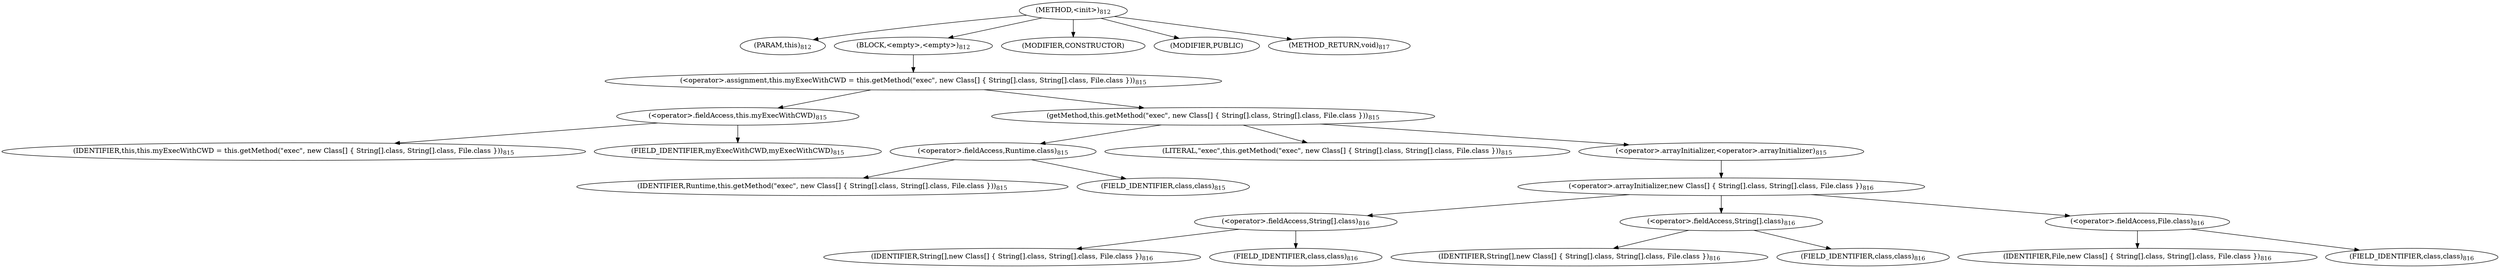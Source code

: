 digraph "&lt;init&gt;" {  
"1620" [label = <(METHOD,&lt;init&gt;)<SUB>812</SUB>> ]
"1621" [label = <(PARAM,this)<SUB>812</SUB>> ]
"1622" [label = <(BLOCK,&lt;empty&gt;,&lt;empty&gt;)<SUB>812</SUB>> ]
"1623" [label = <(&lt;operator&gt;.assignment,this.myExecWithCWD = this.getMethod(&quot;exec&quot;, new Class[] { String[].class, String[].class, File.class }))<SUB>815</SUB>> ]
"1624" [label = <(&lt;operator&gt;.fieldAccess,this.myExecWithCWD)<SUB>815</SUB>> ]
"1625" [label = <(IDENTIFIER,this,this.myExecWithCWD = this.getMethod(&quot;exec&quot;, new Class[] { String[].class, String[].class, File.class }))<SUB>815</SUB>> ]
"1626" [label = <(FIELD_IDENTIFIER,myExecWithCWD,myExecWithCWD)<SUB>815</SUB>> ]
"1627" [label = <(getMethod,this.getMethod(&quot;exec&quot;, new Class[] { String[].class, String[].class, File.class }))<SUB>815</SUB>> ]
"1628" [label = <(&lt;operator&gt;.fieldAccess,Runtime.class)<SUB>815</SUB>> ]
"1629" [label = <(IDENTIFIER,Runtime,this.getMethod(&quot;exec&quot;, new Class[] { String[].class, String[].class, File.class }))<SUB>815</SUB>> ]
"1630" [label = <(FIELD_IDENTIFIER,class,class)<SUB>815</SUB>> ]
"1631" [label = <(LITERAL,&quot;exec&quot;,this.getMethod(&quot;exec&quot;, new Class[] { String[].class, String[].class, File.class }))<SUB>815</SUB>> ]
"1632" [label = <(&lt;operator&gt;.arrayInitializer,&lt;operator&gt;.arrayInitializer)<SUB>815</SUB>> ]
"1633" [label = <(&lt;operator&gt;.arrayInitializer,new Class[] { String[].class, String[].class, File.class })<SUB>816</SUB>> ]
"1634" [label = <(&lt;operator&gt;.fieldAccess,String[].class)<SUB>816</SUB>> ]
"1635" [label = <(IDENTIFIER,String[],new Class[] { String[].class, String[].class, File.class })<SUB>816</SUB>> ]
"1636" [label = <(FIELD_IDENTIFIER,class,class)<SUB>816</SUB>> ]
"1637" [label = <(&lt;operator&gt;.fieldAccess,String[].class)<SUB>816</SUB>> ]
"1638" [label = <(IDENTIFIER,String[],new Class[] { String[].class, String[].class, File.class })<SUB>816</SUB>> ]
"1639" [label = <(FIELD_IDENTIFIER,class,class)<SUB>816</SUB>> ]
"1640" [label = <(&lt;operator&gt;.fieldAccess,File.class)<SUB>816</SUB>> ]
"1641" [label = <(IDENTIFIER,File,new Class[] { String[].class, String[].class, File.class })<SUB>816</SUB>> ]
"1642" [label = <(FIELD_IDENTIFIER,class,class)<SUB>816</SUB>> ]
"1643" [label = <(MODIFIER,CONSTRUCTOR)> ]
"1644" [label = <(MODIFIER,PUBLIC)> ]
"1645" [label = <(METHOD_RETURN,void)<SUB>817</SUB>> ]
  "1620" -> "1621" 
  "1620" -> "1622" 
  "1620" -> "1643" 
  "1620" -> "1644" 
  "1620" -> "1645" 
  "1622" -> "1623" 
  "1623" -> "1624" 
  "1623" -> "1627" 
  "1624" -> "1625" 
  "1624" -> "1626" 
  "1627" -> "1628" 
  "1627" -> "1631" 
  "1627" -> "1632" 
  "1628" -> "1629" 
  "1628" -> "1630" 
  "1632" -> "1633" 
  "1633" -> "1634" 
  "1633" -> "1637" 
  "1633" -> "1640" 
  "1634" -> "1635" 
  "1634" -> "1636" 
  "1637" -> "1638" 
  "1637" -> "1639" 
  "1640" -> "1641" 
  "1640" -> "1642" 
}
